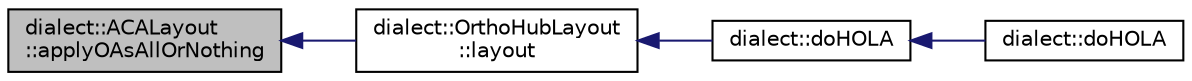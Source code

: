 digraph "dialect::ACALayout::applyOAsAllOrNothing"
{
  edge [fontname="Helvetica",fontsize="10",labelfontname="Helvetica",labelfontsize="10"];
  node [fontname="Helvetica",fontsize="10",shape=record];
  rankdir="LR";
  Node11 [label="dialect::ACALayout\l::applyOAsAllOrNothing",height=0.2,width=0.4,color="black", fillcolor="grey75", style="filled", fontcolor="black"];
  Node11 -> Node12 [dir="back",color="midnightblue",fontsize="10",style="solid",fontname="Helvetica"];
  Node12 [label="dialect::OrthoHubLayout\l::layout",height=0.2,width=0.4,color="black", fillcolor="white", style="filled",URL="$classdialect_1_1OrthoHubLayout.html#a0b9a6aa806f4ccf26b448aa67d7fed95",tooltip="Try to orthogonalise hubs. "];
  Node12 -> Node13 [dir="back",color="midnightblue",fontsize="10",style="solid",fontname="Helvetica"];
  Node13 [label="dialect::doHOLA",height=0.2,width=0.4,color="black", fillcolor="white", style="filled",URL="$namespacedialect.html#a05ccc4c149e1b5902ec827bfabd3cf76",tooltip="Apply the HOLA layout algorithm to the given Graph. See Steve Kieffer, Tim Dwyer, Kim Marriott..."];
  Node13 -> Node14 [dir="back",color="midnightblue",fontsize="10",style="solid",fontname="Helvetica"];
  Node14 [label="dialect::doHOLA",height=0.2,width=0.4,color="black", fillcolor="white", style="filled",URL="$namespacedialect.html#a24766038e1a9ccd99997ea31c42b432a",tooltip="Convenience function to do HOLA layout with default options. "];
}

